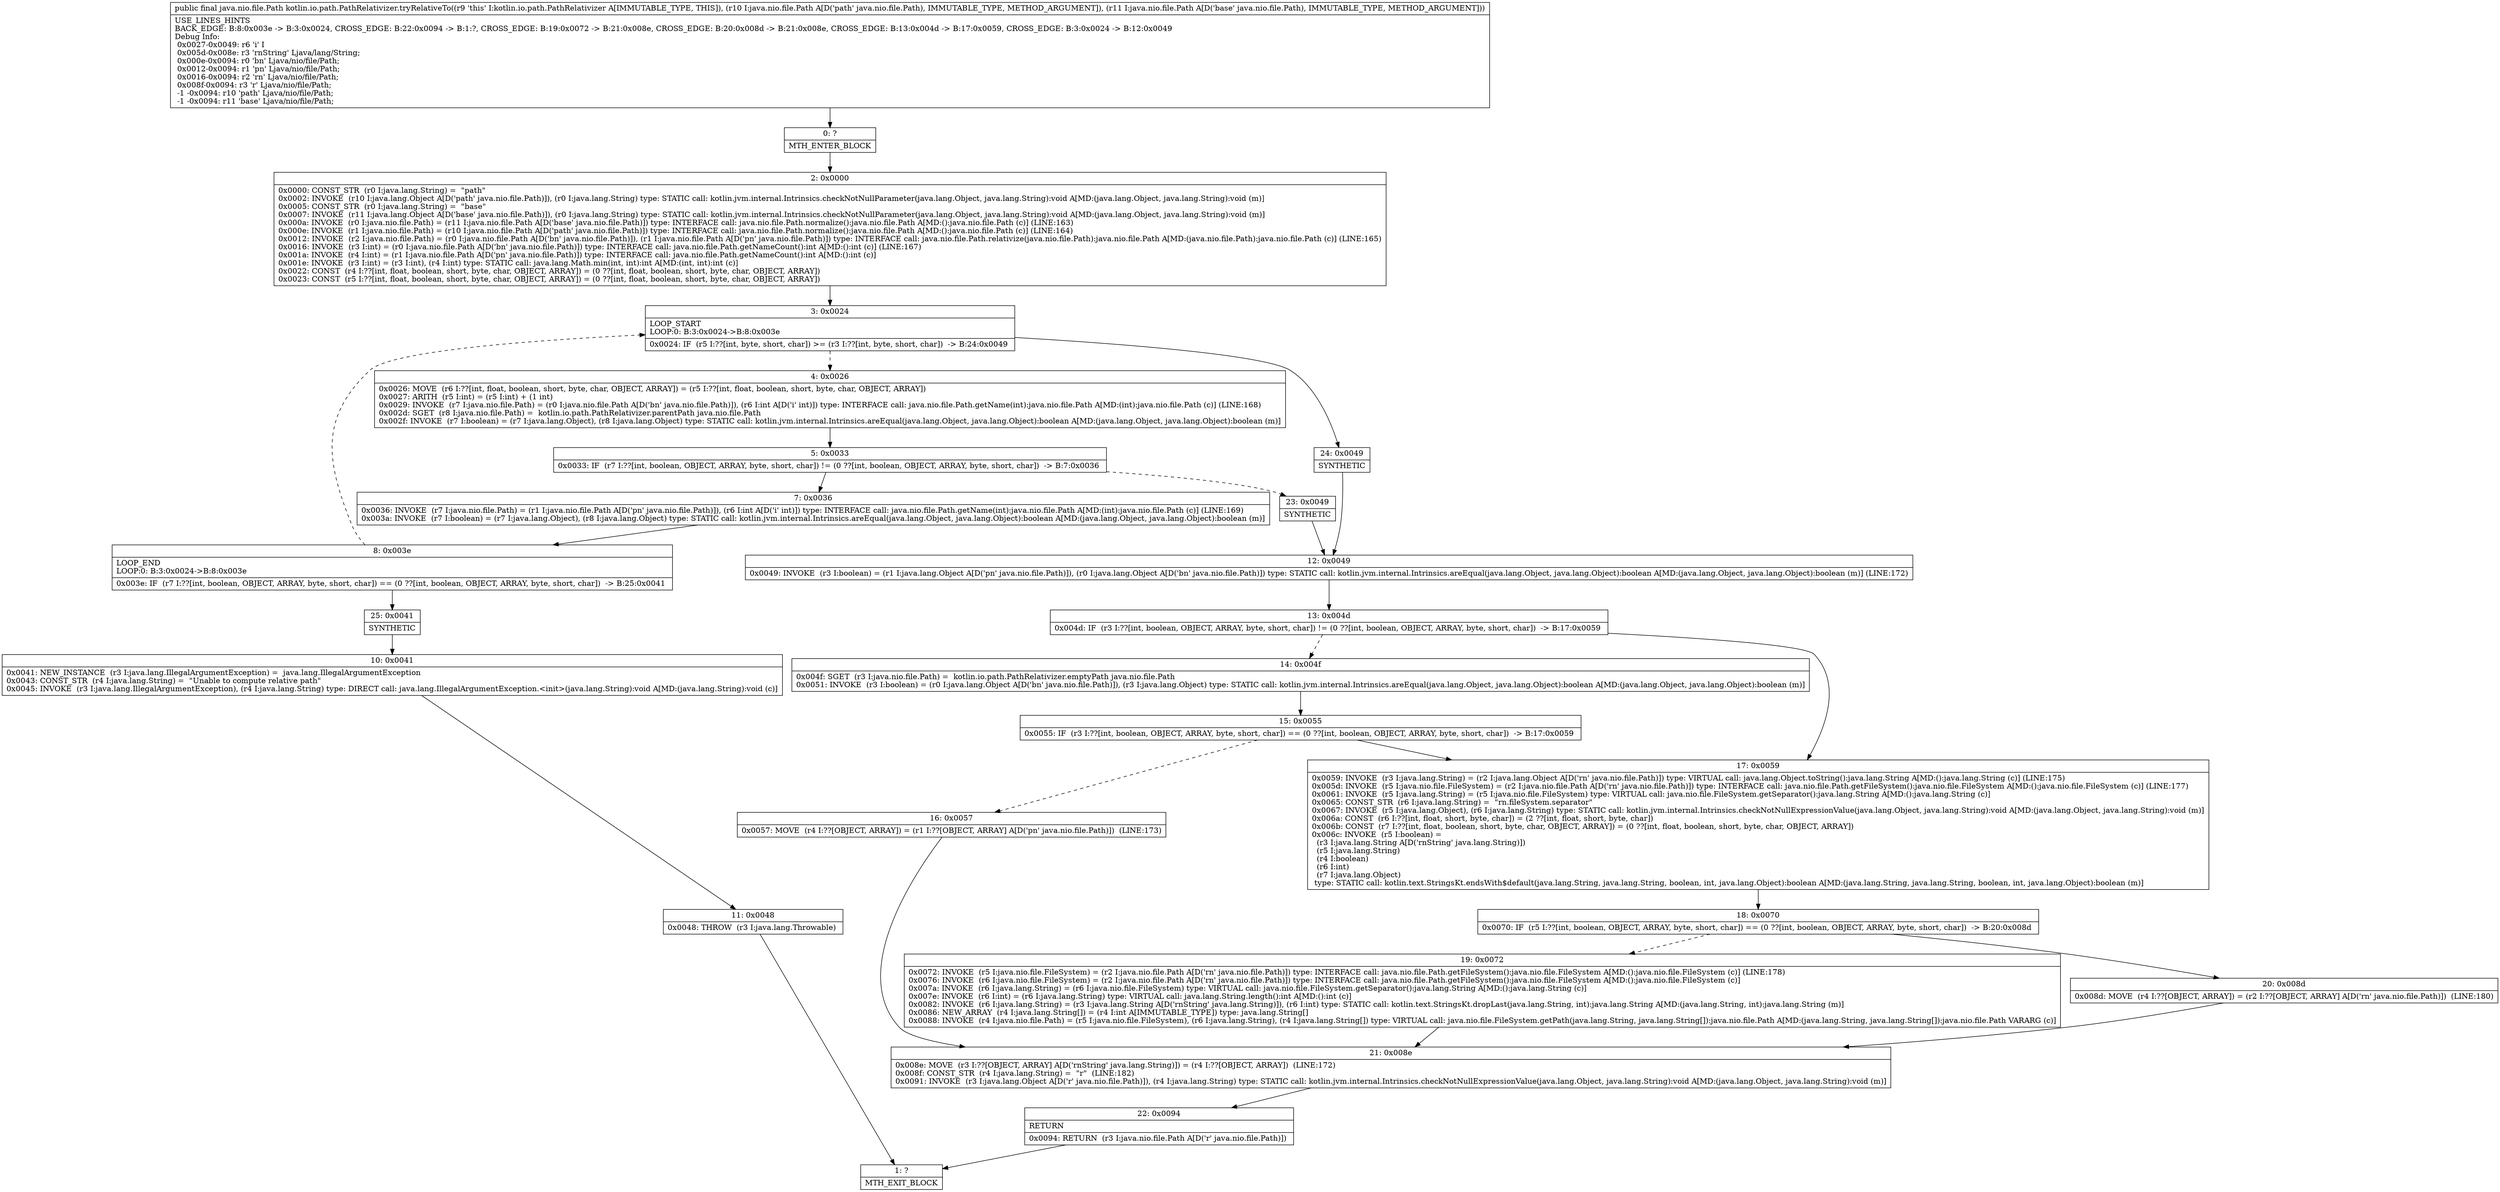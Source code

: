 digraph "CFG forkotlin.io.path.PathRelativizer.tryRelativeTo(Ljava\/nio\/file\/Path;Ljava\/nio\/file\/Path;)Ljava\/nio\/file\/Path;" {
Node_0 [shape=record,label="{0\:\ ?|MTH_ENTER_BLOCK\l}"];
Node_2 [shape=record,label="{2\:\ 0x0000|0x0000: CONST_STR  (r0 I:java.lang.String) =  \"path\" \l0x0002: INVOKE  (r10 I:java.lang.Object A[D('path' java.nio.file.Path)]), (r0 I:java.lang.String) type: STATIC call: kotlin.jvm.internal.Intrinsics.checkNotNullParameter(java.lang.Object, java.lang.String):void A[MD:(java.lang.Object, java.lang.String):void (m)]\l0x0005: CONST_STR  (r0 I:java.lang.String) =  \"base\" \l0x0007: INVOKE  (r11 I:java.lang.Object A[D('base' java.nio.file.Path)]), (r0 I:java.lang.String) type: STATIC call: kotlin.jvm.internal.Intrinsics.checkNotNullParameter(java.lang.Object, java.lang.String):void A[MD:(java.lang.Object, java.lang.String):void (m)]\l0x000a: INVOKE  (r0 I:java.nio.file.Path) = (r11 I:java.nio.file.Path A[D('base' java.nio.file.Path)]) type: INTERFACE call: java.nio.file.Path.normalize():java.nio.file.Path A[MD:():java.nio.file.Path (c)] (LINE:163)\l0x000e: INVOKE  (r1 I:java.nio.file.Path) = (r10 I:java.nio.file.Path A[D('path' java.nio.file.Path)]) type: INTERFACE call: java.nio.file.Path.normalize():java.nio.file.Path A[MD:():java.nio.file.Path (c)] (LINE:164)\l0x0012: INVOKE  (r2 I:java.nio.file.Path) = (r0 I:java.nio.file.Path A[D('bn' java.nio.file.Path)]), (r1 I:java.nio.file.Path A[D('pn' java.nio.file.Path)]) type: INTERFACE call: java.nio.file.Path.relativize(java.nio.file.Path):java.nio.file.Path A[MD:(java.nio.file.Path):java.nio.file.Path (c)] (LINE:165)\l0x0016: INVOKE  (r3 I:int) = (r0 I:java.nio.file.Path A[D('bn' java.nio.file.Path)]) type: INTERFACE call: java.nio.file.Path.getNameCount():int A[MD:():int (c)] (LINE:167)\l0x001a: INVOKE  (r4 I:int) = (r1 I:java.nio.file.Path A[D('pn' java.nio.file.Path)]) type: INTERFACE call: java.nio.file.Path.getNameCount():int A[MD:():int (c)]\l0x001e: INVOKE  (r3 I:int) = (r3 I:int), (r4 I:int) type: STATIC call: java.lang.Math.min(int, int):int A[MD:(int, int):int (c)]\l0x0022: CONST  (r4 I:??[int, float, boolean, short, byte, char, OBJECT, ARRAY]) = (0 ??[int, float, boolean, short, byte, char, OBJECT, ARRAY]) \l0x0023: CONST  (r5 I:??[int, float, boolean, short, byte, char, OBJECT, ARRAY]) = (0 ??[int, float, boolean, short, byte, char, OBJECT, ARRAY]) \l}"];
Node_3 [shape=record,label="{3\:\ 0x0024|LOOP_START\lLOOP:0: B:3:0x0024\-\>B:8:0x003e\l|0x0024: IF  (r5 I:??[int, byte, short, char]) \>= (r3 I:??[int, byte, short, char])  \-\> B:24:0x0049 \l}"];
Node_4 [shape=record,label="{4\:\ 0x0026|0x0026: MOVE  (r6 I:??[int, float, boolean, short, byte, char, OBJECT, ARRAY]) = (r5 I:??[int, float, boolean, short, byte, char, OBJECT, ARRAY]) \l0x0027: ARITH  (r5 I:int) = (r5 I:int) + (1 int) \l0x0029: INVOKE  (r7 I:java.nio.file.Path) = (r0 I:java.nio.file.Path A[D('bn' java.nio.file.Path)]), (r6 I:int A[D('i' int)]) type: INTERFACE call: java.nio.file.Path.getName(int):java.nio.file.Path A[MD:(int):java.nio.file.Path (c)] (LINE:168)\l0x002d: SGET  (r8 I:java.nio.file.Path) =  kotlin.io.path.PathRelativizer.parentPath java.nio.file.Path \l0x002f: INVOKE  (r7 I:boolean) = (r7 I:java.lang.Object), (r8 I:java.lang.Object) type: STATIC call: kotlin.jvm.internal.Intrinsics.areEqual(java.lang.Object, java.lang.Object):boolean A[MD:(java.lang.Object, java.lang.Object):boolean (m)]\l}"];
Node_5 [shape=record,label="{5\:\ 0x0033|0x0033: IF  (r7 I:??[int, boolean, OBJECT, ARRAY, byte, short, char]) != (0 ??[int, boolean, OBJECT, ARRAY, byte, short, char])  \-\> B:7:0x0036 \l}"];
Node_7 [shape=record,label="{7\:\ 0x0036|0x0036: INVOKE  (r7 I:java.nio.file.Path) = (r1 I:java.nio.file.Path A[D('pn' java.nio.file.Path)]), (r6 I:int A[D('i' int)]) type: INTERFACE call: java.nio.file.Path.getName(int):java.nio.file.Path A[MD:(int):java.nio.file.Path (c)] (LINE:169)\l0x003a: INVOKE  (r7 I:boolean) = (r7 I:java.lang.Object), (r8 I:java.lang.Object) type: STATIC call: kotlin.jvm.internal.Intrinsics.areEqual(java.lang.Object, java.lang.Object):boolean A[MD:(java.lang.Object, java.lang.Object):boolean (m)]\l}"];
Node_8 [shape=record,label="{8\:\ 0x003e|LOOP_END\lLOOP:0: B:3:0x0024\-\>B:8:0x003e\l|0x003e: IF  (r7 I:??[int, boolean, OBJECT, ARRAY, byte, short, char]) == (0 ??[int, boolean, OBJECT, ARRAY, byte, short, char])  \-\> B:25:0x0041 \l}"];
Node_25 [shape=record,label="{25\:\ 0x0041|SYNTHETIC\l}"];
Node_10 [shape=record,label="{10\:\ 0x0041|0x0041: NEW_INSTANCE  (r3 I:java.lang.IllegalArgumentException) =  java.lang.IllegalArgumentException \l0x0043: CONST_STR  (r4 I:java.lang.String) =  \"Unable to compute relative path\" \l0x0045: INVOKE  (r3 I:java.lang.IllegalArgumentException), (r4 I:java.lang.String) type: DIRECT call: java.lang.IllegalArgumentException.\<init\>(java.lang.String):void A[MD:(java.lang.String):void (c)]\l}"];
Node_11 [shape=record,label="{11\:\ 0x0048|0x0048: THROW  (r3 I:java.lang.Throwable) \l}"];
Node_1 [shape=record,label="{1\:\ ?|MTH_EXIT_BLOCK\l}"];
Node_23 [shape=record,label="{23\:\ 0x0049|SYNTHETIC\l}"];
Node_12 [shape=record,label="{12\:\ 0x0049|0x0049: INVOKE  (r3 I:boolean) = (r1 I:java.lang.Object A[D('pn' java.nio.file.Path)]), (r0 I:java.lang.Object A[D('bn' java.nio.file.Path)]) type: STATIC call: kotlin.jvm.internal.Intrinsics.areEqual(java.lang.Object, java.lang.Object):boolean A[MD:(java.lang.Object, java.lang.Object):boolean (m)] (LINE:172)\l}"];
Node_13 [shape=record,label="{13\:\ 0x004d|0x004d: IF  (r3 I:??[int, boolean, OBJECT, ARRAY, byte, short, char]) != (0 ??[int, boolean, OBJECT, ARRAY, byte, short, char])  \-\> B:17:0x0059 \l}"];
Node_14 [shape=record,label="{14\:\ 0x004f|0x004f: SGET  (r3 I:java.nio.file.Path) =  kotlin.io.path.PathRelativizer.emptyPath java.nio.file.Path \l0x0051: INVOKE  (r3 I:boolean) = (r0 I:java.lang.Object A[D('bn' java.nio.file.Path)]), (r3 I:java.lang.Object) type: STATIC call: kotlin.jvm.internal.Intrinsics.areEqual(java.lang.Object, java.lang.Object):boolean A[MD:(java.lang.Object, java.lang.Object):boolean (m)]\l}"];
Node_15 [shape=record,label="{15\:\ 0x0055|0x0055: IF  (r3 I:??[int, boolean, OBJECT, ARRAY, byte, short, char]) == (0 ??[int, boolean, OBJECT, ARRAY, byte, short, char])  \-\> B:17:0x0059 \l}"];
Node_16 [shape=record,label="{16\:\ 0x0057|0x0057: MOVE  (r4 I:??[OBJECT, ARRAY]) = (r1 I:??[OBJECT, ARRAY] A[D('pn' java.nio.file.Path)])  (LINE:173)\l}"];
Node_21 [shape=record,label="{21\:\ 0x008e|0x008e: MOVE  (r3 I:??[OBJECT, ARRAY] A[D('rnString' java.lang.String)]) = (r4 I:??[OBJECT, ARRAY])  (LINE:172)\l0x008f: CONST_STR  (r4 I:java.lang.String) =  \"r\"  (LINE:182)\l0x0091: INVOKE  (r3 I:java.lang.Object A[D('r' java.nio.file.Path)]), (r4 I:java.lang.String) type: STATIC call: kotlin.jvm.internal.Intrinsics.checkNotNullExpressionValue(java.lang.Object, java.lang.String):void A[MD:(java.lang.Object, java.lang.String):void (m)]\l}"];
Node_22 [shape=record,label="{22\:\ 0x0094|RETURN\l|0x0094: RETURN  (r3 I:java.nio.file.Path A[D('r' java.nio.file.Path)]) \l}"];
Node_17 [shape=record,label="{17\:\ 0x0059|0x0059: INVOKE  (r3 I:java.lang.String) = (r2 I:java.lang.Object A[D('rn' java.nio.file.Path)]) type: VIRTUAL call: java.lang.Object.toString():java.lang.String A[MD:():java.lang.String (c)] (LINE:175)\l0x005d: INVOKE  (r5 I:java.nio.file.FileSystem) = (r2 I:java.nio.file.Path A[D('rn' java.nio.file.Path)]) type: INTERFACE call: java.nio.file.Path.getFileSystem():java.nio.file.FileSystem A[MD:():java.nio.file.FileSystem (c)] (LINE:177)\l0x0061: INVOKE  (r5 I:java.lang.String) = (r5 I:java.nio.file.FileSystem) type: VIRTUAL call: java.nio.file.FileSystem.getSeparator():java.lang.String A[MD:():java.lang.String (c)]\l0x0065: CONST_STR  (r6 I:java.lang.String) =  \"rn.fileSystem.separator\" \l0x0067: INVOKE  (r5 I:java.lang.Object), (r6 I:java.lang.String) type: STATIC call: kotlin.jvm.internal.Intrinsics.checkNotNullExpressionValue(java.lang.Object, java.lang.String):void A[MD:(java.lang.Object, java.lang.String):void (m)]\l0x006a: CONST  (r6 I:??[int, float, short, byte, char]) = (2 ??[int, float, short, byte, char]) \l0x006b: CONST  (r7 I:??[int, float, boolean, short, byte, char, OBJECT, ARRAY]) = (0 ??[int, float, boolean, short, byte, char, OBJECT, ARRAY]) \l0x006c: INVOKE  (r5 I:boolean) = \l  (r3 I:java.lang.String A[D('rnString' java.lang.String)])\l  (r5 I:java.lang.String)\l  (r4 I:boolean)\l  (r6 I:int)\l  (r7 I:java.lang.Object)\l type: STATIC call: kotlin.text.StringsKt.endsWith$default(java.lang.String, java.lang.String, boolean, int, java.lang.Object):boolean A[MD:(java.lang.String, java.lang.String, boolean, int, java.lang.Object):boolean (m)]\l}"];
Node_18 [shape=record,label="{18\:\ 0x0070|0x0070: IF  (r5 I:??[int, boolean, OBJECT, ARRAY, byte, short, char]) == (0 ??[int, boolean, OBJECT, ARRAY, byte, short, char])  \-\> B:20:0x008d \l}"];
Node_19 [shape=record,label="{19\:\ 0x0072|0x0072: INVOKE  (r5 I:java.nio.file.FileSystem) = (r2 I:java.nio.file.Path A[D('rn' java.nio.file.Path)]) type: INTERFACE call: java.nio.file.Path.getFileSystem():java.nio.file.FileSystem A[MD:():java.nio.file.FileSystem (c)] (LINE:178)\l0x0076: INVOKE  (r6 I:java.nio.file.FileSystem) = (r2 I:java.nio.file.Path A[D('rn' java.nio.file.Path)]) type: INTERFACE call: java.nio.file.Path.getFileSystem():java.nio.file.FileSystem A[MD:():java.nio.file.FileSystem (c)]\l0x007a: INVOKE  (r6 I:java.lang.String) = (r6 I:java.nio.file.FileSystem) type: VIRTUAL call: java.nio.file.FileSystem.getSeparator():java.lang.String A[MD:():java.lang.String (c)]\l0x007e: INVOKE  (r6 I:int) = (r6 I:java.lang.String) type: VIRTUAL call: java.lang.String.length():int A[MD:():int (c)]\l0x0082: INVOKE  (r6 I:java.lang.String) = (r3 I:java.lang.String A[D('rnString' java.lang.String)]), (r6 I:int) type: STATIC call: kotlin.text.StringsKt.dropLast(java.lang.String, int):java.lang.String A[MD:(java.lang.String, int):java.lang.String (m)]\l0x0086: NEW_ARRAY  (r4 I:java.lang.String[]) = (r4 I:int A[IMMUTABLE_TYPE]) type: java.lang.String[] \l0x0088: INVOKE  (r4 I:java.nio.file.Path) = (r5 I:java.nio.file.FileSystem), (r6 I:java.lang.String), (r4 I:java.lang.String[]) type: VIRTUAL call: java.nio.file.FileSystem.getPath(java.lang.String, java.lang.String[]):java.nio.file.Path A[MD:(java.lang.String, java.lang.String[]):java.nio.file.Path VARARG (c)]\l}"];
Node_20 [shape=record,label="{20\:\ 0x008d|0x008d: MOVE  (r4 I:??[OBJECT, ARRAY]) = (r2 I:??[OBJECT, ARRAY] A[D('rn' java.nio.file.Path)])  (LINE:180)\l}"];
Node_24 [shape=record,label="{24\:\ 0x0049|SYNTHETIC\l}"];
MethodNode[shape=record,label="{public final java.nio.file.Path kotlin.io.path.PathRelativizer.tryRelativeTo((r9 'this' I:kotlin.io.path.PathRelativizer A[IMMUTABLE_TYPE, THIS]), (r10 I:java.nio.file.Path A[D('path' java.nio.file.Path), IMMUTABLE_TYPE, METHOD_ARGUMENT]), (r11 I:java.nio.file.Path A[D('base' java.nio.file.Path), IMMUTABLE_TYPE, METHOD_ARGUMENT]))  | USE_LINES_HINTS\lBACK_EDGE: B:8:0x003e \-\> B:3:0x0024, CROSS_EDGE: B:22:0x0094 \-\> B:1:?, CROSS_EDGE: B:19:0x0072 \-\> B:21:0x008e, CROSS_EDGE: B:20:0x008d \-\> B:21:0x008e, CROSS_EDGE: B:13:0x004d \-\> B:17:0x0059, CROSS_EDGE: B:3:0x0024 \-\> B:12:0x0049\lDebug Info:\l  0x0027\-0x0049: r6 'i' I\l  0x005d\-0x008e: r3 'rnString' Ljava\/lang\/String;\l  0x000e\-0x0094: r0 'bn' Ljava\/nio\/file\/Path;\l  0x0012\-0x0094: r1 'pn' Ljava\/nio\/file\/Path;\l  0x0016\-0x0094: r2 'rn' Ljava\/nio\/file\/Path;\l  0x008f\-0x0094: r3 'r' Ljava\/nio\/file\/Path;\l  \-1 \-0x0094: r10 'path' Ljava\/nio\/file\/Path;\l  \-1 \-0x0094: r11 'base' Ljava\/nio\/file\/Path;\l}"];
MethodNode -> Node_0;Node_0 -> Node_2;
Node_2 -> Node_3;
Node_3 -> Node_4[style=dashed];
Node_3 -> Node_24;
Node_4 -> Node_5;
Node_5 -> Node_7;
Node_5 -> Node_23[style=dashed];
Node_7 -> Node_8;
Node_8 -> Node_3[style=dashed];
Node_8 -> Node_25;
Node_25 -> Node_10;
Node_10 -> Node_11;
Node_11 -> Node_1;
Node_23 -> Node_12;
Node_12 -> Node_13;
Node_13 -> Node_14[style=dashed];
Node_13 -> Node_17;
Node_14 -> Node_15;
Node_15 -> Node_16[style=dashed];
Node_15 -> Node_17;
Node_16 -> Node_21;
Node_21 -> Node_22;
Node_22 -> Node_1;
Node_17 -> Node_18;
Node_18 -> Node_19[style=dashed];
Node_18 -> Node_20;
Node_19 -> Node_21;
Node_20 -> Node_21;
Node_24 -> Node_12;
}

